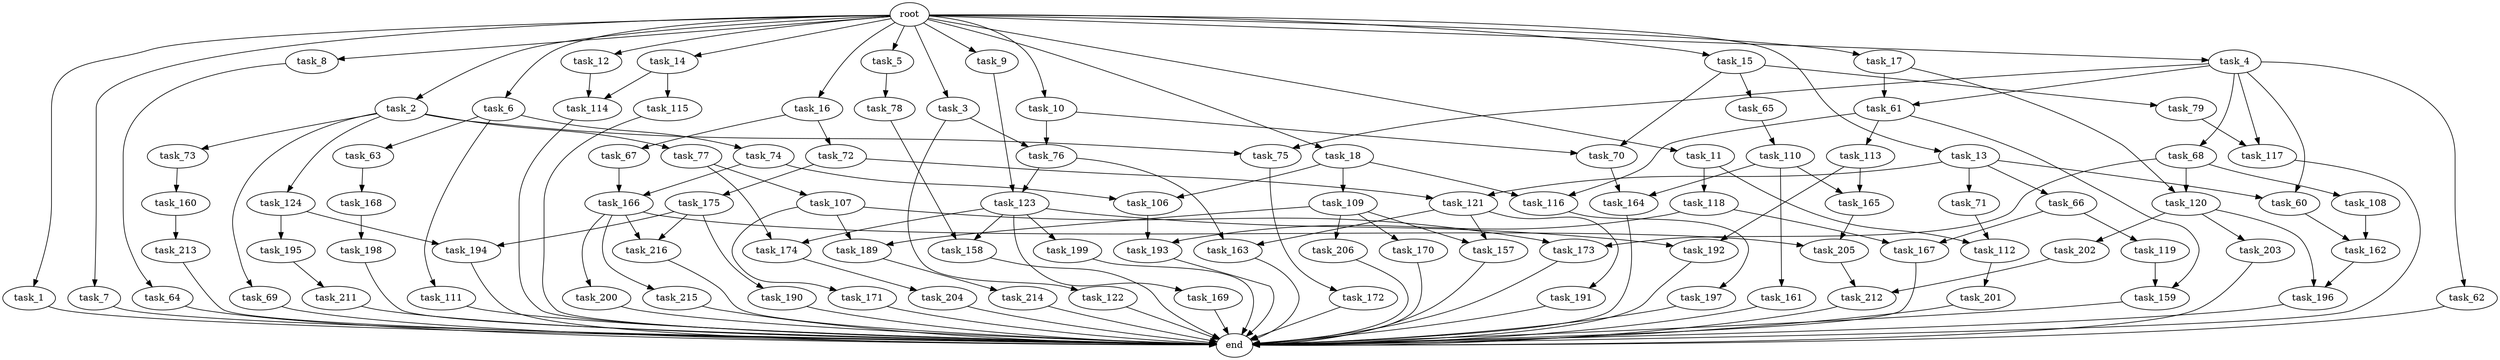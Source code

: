 digraph G {
  root [size="0.000000"];
  task_1 [size="10.240000"];
  task_2 [size="10.240000"];
  task_3 [size="10.240000"];
  task_4 [size="10.240000"];
  task_5 [size="10.240000"];
  task_6 [size="10.240000"];
  task_7 [size="10.240000"];
  task_8 [size="10.240000"];
  task_9 [size="10.240000"];
  task_10 [size="10.240000"];
  task_11 [size="10.240000"];
  task_12 [size="10.240000"];
  task_13 [size="10.240000"];
  task_14 [size="10.240000"];
  task_15 [size="10.240000"];
  task_16 [size="10.240000"];
  task_17 [size="10.240000"];
  task_18 [size="10.240000"];
  task_60 [size="9706626088.960001"];
  task_61 [size="6270652252.160000"];
  task_62 [size="5497558138.880000"];
  task_63 [size="1374389534.720000"];
  task_64 [size="2147483648.000000"];
  task_65 [size="1374389534.720000"];
  task_66 [size="4209067950.080000"];
  task_67 [size="6957847019.520000"];
  task_68 [size="5497558138.880000"];
  task_69 [size="2147483648.000000"];
  task_70 [size="2748779069.440000"];
  task_71 [size="4209067950.080000"];
  task_72 [size="6957847019.520000"];
  task_73 [size="2147483648.000000"];
  task_74 [size="1374389534.720000"];
  task_75 [size="7645041786.880000"];
  task_76 [size="8332236554.240000"];
  task_77 [size="2147483648.000000"];
  task_78 [size="8589934592.000000"];
  task_79 [size="1374389534.720000"];
  task_106 [size="1116691496.960000"];
  task_107 [size="1374389534.720000"];
  task_108 [size="6957847019.520000"];
  task_109 [size="343597383.680000"];
  task_110 [size="3092376453.120000"];
  task_111 [size="1374389534.720000"];
  task_112 [size="9706626088.960001"];
  task_113 [size="2147483648.000000"];
  task_114 [size="1116691496.960000"];
  task_115 [size="773094113.280000"];
  task_116 [size="2491081031.680000"];
  task_117 [size="8589934592.000000"];
  task_118 [size="5497558138.880000"];
  task_119 [size="773094113.280000"];
  task_120 [size="7730941132.800000"];
  task_121 [size="4982162063.360000"];
  task_122 [size="6957847019.520000"];
  task_123 [size="4982162063.360000"];
  task_124 [size="2147483648.000000"];
  task_157 [size="11682311045.120001"];
  task_158 [size="11682311045.120001"];
  task_159 [size="7645041786.880000"];
  task_160 [size="4209067950.080000"];
  task_161 [size="1374389534.720000"];
  task_162 [size="1546188226.560000"];
  task_163 [size="9363028705.280001"];
  task_164 [size="4466765987.840000"];
  task_165 [size="2748779069.440000"];
  task_166 [size="2920577761.280000"];
  task_167 [size="3865470566.400000"];
  task_168 [size="4209067950.080000"];
  task_169 [size="8589934592.000000"];
  task_170 [size="3092376453.120000"];
  task_171 [size="1374389534.720000"];
  task_172 [size="4209067950.080000"];
  task_173 [size="8332236554.240000"];
  task_174 [size="9964324126.719999"];
  task_175 [size="773094113.280000"];
  task_189 [size="4466765987.840000"];
  task_190 [size="1374389534.720000"];
  task_191 [size="8589934592.000000"];
  task_192 [size="9964324126.719999"];
  task_193 [size="3865470566.400000"];
  task_194 [size="4466765987.840000"];
  task_195 [size="3092376453.120000"];
  task_196 [size="3435973836.800000"];
  task_197 [size="773094113.280000"];
  task_198 [size="1374389534.720000"];
  task_199 [size="8589934592.000000"];
  task_200 [size="8589934592.000000"];
  task_201 [size="4209067950.080000"];
  task_202 [size="3092376453.120000"];
  task_203 [size="3092376453.120000"];
  task_204 [size="343597383.680000"];
  task_205 [size="8933531975.680000"];
  task_206 [size="3092376453.120000"];
  task_211 [size="2147483648.000000"];
  task_212 [size="7645041786.880000"];
  task_213 [size="8589934592.000000"];
  task_214 [size="5497558138.880000"];
  task_215 [size="8589934592.000000"];
  task_216 [size="9964324126.719999"];
  end [size="0.000000"];

  root -> task_1 [size="1.000000"];
  root -> task_2 [size="1.000000"];
  root -> task_3 [size="1.000000"];
  root -> task_4 [size="1.000000"];
  root -> task_5 [size="1.000000"];
  root -> task_6 [size="1.000000"];
  root -> task_7 [size="1.000000"];
  root -> task_8 [size="1.000000"];
  root -> task_9 [size="1.000000"];
  root -> task_10 [size="1.000000"];
  root -> task_11 [size="1.000000"];
  root -> task_12 [size="1.000000"];
  root -> task_13 [size="1.000000"];
  root -> task_14 [size="1.000000"];
  root -> task_15 [size="1.000000"];
  root -> task_16 [size="1.000000"];
  root -> task_17 [size="1.000000"];
  root -> task_18 [size="1.000000"];
  task_1 -> end [size="1.000000"];
  task_2 -> task_69 [size="209715200.000000"];
  task_2 -> task_73 [size="209715200.000000"];
  task_2 -> task_75 [size="209715200.000000"];
  task_2 -> task_77 [size="209715200.000000"];
  task_2 -> task_124 [size="209715200.000000"];
  task_3 -> task_76 [size="679477248.000000"];
  task_3 -> task_122 [size="679477248.000000"];
  task_4 -> task_60 [size="536870912.000000"];
  task_4 -> task_61 [size="536870912.000000"];
  task_4 -> task_62 [size="536870912.000000"];
  task_4 -> task_68 [size="536870912.000000"];
  task_4 -> task_75 [size="536870912.000000"];
  task_4 -> task_117 [size="536870912.000000"];
  task_5 -> task_78 [size="838860800.000000"];
  task_6 -> task_63 [size="134217728.000000"];
  task_6 -> task_74 [size="134217728.000000"];
  task_6 -> task_111 [size="134217728.000000"];
  task_7 -> end [size="1.000000"];
  task_8 -> task_64 [size="209715200.000000"];
  task_9 -> task_123 [size="411041792.000000"];
  task_10 -> task_70 [size="134217728.000000"];
  task_10 -> task_76 [size="134217728.000000"];
  task_11 -> task_112 [size="536870912.000000"];
  task_11 -> task_118 [size="536870912.000000"];
  task_12 -> task_114 [size="33554432.000000"];
  task_13 -> task_60 [size="411041792.000000"];
  task_13 -> task_66 [size="411041792.000000"];
  task_13 -> task_71 [size="411041792.000000"];
  task_13 -> task_121 [size="411041792.000000"];
  task_14 -> task_114 [size="75497472.000000"];
  task_14 -> task_115 [size="75497472.000000"];
  task_15 -> task_65 [size="134217728.000000"];
  task_15 -> task_70 [size="134217728.000000"];
  task_15 -> task_79 [size="134217728.000000"];
  task_16 -> task_67 [size="679477248.000000"];
  task_16 -> task_72 [size="679477248.000000"];
  task_17 -> task_61 [size="75497472.000000"];
  task_17 -> task_120 [size="75497472.000000"];
  task_18 -> task_106 [size="33554432.000000"];
  task_18 -> task_109 [size="33554432.000000"];
  task_18 -> task_116 [size="33554432.000000"];
  task_60 -> task_162 [size="75497472.000000"];
  task_61 -> task_113 [size="209715200.000000"];
  task_61 -> task_116 [size="209715200.000000"];
  task_61 -> task_159 [size="209715200.000000"];
  task_62 -> end [size="1.000000"];
  task_63 -> task_168 [size="411041792.000000"];
  task_64 -> end [size="1.000000"];
  task_65 -> task_110 [size="301989888.000000"];
  task_66 -> task_119 [size="75497472.000000"];
  task_66 -> task_167 [size="75497472.000000"];
  task_67 -> task_166 [size="209715200.000000"];
  task_68 -> task_108 [size="679477248.000000"];
  task_68 -> task_120 [size="679477248.000000"];
  task_68 -> task_173 [size="679477248.000000"];
  task_69 -> end [size="1.000000"];
  task_70 -> task_164 [size="301989888.000000"];
  task_71 -> task_112 [size="411041792.000000"];
  task_72 -> task_121 [size="75497472.000000"];
  task_72 -> task_175 [size="75497472.000000"];
  task_73 -> task_160 [size="411041792.000000"];
  task_74 -> task_106 [size="75497472.000000"];
  task_74 -> task_166 [size="75497472.000000"];
  task_75 -> task_172 [size="411041792.000000"];
  task_76 -> task_123 [size="75497472.000000"];
  task_76 -> task_163 [size="75497472.000000"];
  task_77 -> task_107 [size="134217728.000000"];
  task_77 -> task_174 [size="134217728.000000"];
  task_78 -> task_158 [size="301989888.000000"];
  task_79 -> task_117 [size="301989888.000000"];
  task_106 -> task_193 [size="75497472.000000"];
  task_107 -> task_171 [size="134217728.000000"];
  task_107 -> task_173 [size="134217728.000000"];
  task_107 -> task_189 [size="134217728.000000"];
  task_108 -> task_162 [size="75497472.000000"];
  task_109 -> task_157 [size="301989888.000000"];
  task_109 -> task_170 [size="301989888.000000"];
  task_109 -> task_189 [size="301989888.000000"];
  task_109 -> task_206 [size="301989888.000000"];
  task_110 -> task_161 [size="134217728.000000"];
  task_110 -> task_164 [size="134217728.000000"];
  task_110 -> task_165 [size="134217728.000000"];
  task_111 -> end [size="1.000000"];
  task_112 -> task_201 [size="411041792.000000"];
  task_113 -> task_165 [size="134217728.000000"];
  task_113 -> task_192 [size="134217728.000000"];
  task_114 -> end [size="1.000000"];
  task_115 -> end [size="1.000000"];
  task_116 -> task_197 [size="75497472.000000"];
  task_117 -> end [size="1.000000"];
  task_118 -> task_167 [size="301989888.000000"];
  task_118 -> task_193 [size="301989888.000000"];
  task_119 -> task_159 [size="536870912.000000"];
  task_120 -> task_196 [size="301989888.000000"];
  task_120 -> task_202 [size="301989888.000000"];
  task_120 -> task_203 [size="301989888.000000"];
  task_121 -> task_157 [size="838860800.000000"];
  task_121 -> task_163 [size="838860800.000000"];
  task_121 -> task_191 [size="838860800.000000"];
  task_122 -> end [size="1.000000"];
  task_123 -> task_158 [size="838860800.000000"];
  task_123 -> task_169 [size="838860800.000000"];
  task_123 -> task_174 [size="838860800.000000"];
  task_123 -> task_192 [size="838860800.000000"];
  task_123 -> task_199 [size="838860800.000000"];
  task_124 -> task_194 [size="301989888.000000"];
  task_124 -> task_195 [size="301989888.000000"];
  task_157 -> end [size="1.000000"];
  task_158 -> end [size="1.000000"];
  task_159 -> end [size="1.000000"];
  task_160 -> task_213 [size="838860800.000000"];
  task_161 -> end [size="1.000000"];
  task_162 -> task_196 [size="33554432.000000"];
  task_163 -> end [size="1.000000"];
  task_164 -> end [size="1.000000"];
  task_165 -> task_205 [size="33554432.000000"];
  task_166 -> task_200 [size="838860800.000000"];
  task_166 -> task_205 [size="838860800.000000"];
  task_166 -> task_215 [size="838860800.000000"];
  task_166 -> task_216 [size="838860800.000000"];
  task_167 -> end [size="1.000000"];
  task_168 -> task_198 [size="134217728.000000"];
  task_169 -> end [size="1.000000"];
  task_170 -> end [size="1.000000"];
  task_171 -> end [size="1.000000"];
  task_172 -> end [size="1.000000"];
  task_173 -> end [size="1.000000"];
  task_174 -> task_204 [size="33554432.000000"];
  task_175 -> task_190 [size="134217728.000000"];
  task_175 -> task_194 [size="134217728.000000"];
  task_175 -> task_216 [size="134217728.000000"];
  task_189 -> task_214 [size="536870912.000000"];
  task_190 -> end [size="1.000000"];
  task_191 -> end [size="1.000000"];
  task_192 -> end [size="1.000000"];
  task_193 -> end [size="1.000000"];
  task_194 -> end [size="1.000000"];
  task_195 -> task_211 [size="209715200.000000"];
  task_196 -> end [size="1.000000"];
  task_197 -> end [size="1.000000"];
  task_198 -> end [size="1.000000"];
  task_199 -> end [size="1.000000"];
  task_200 -> end [size="1.000000"];
  task_201 -> end [size="1.000000"];
  task_202 -> task_212 [size="209715200.000000"];
  task_203 -> end [size="1.000000"];
  task_204 -> end [size="1.000000"];
  task_205 -> task_212 [size="536870912.000000"];
  task_206 -> end [size="1.000000"];
  task_211 -> end [size="1.000000"];
  task_212 -> end [size="1.000000"];
  task_213 -> end [size="1.000000"];
  task_214 -> end [size="1.000000"];
  task_215 -> end [size="1.000000"];
  task_216 -> end [size="1.000000"];
}
